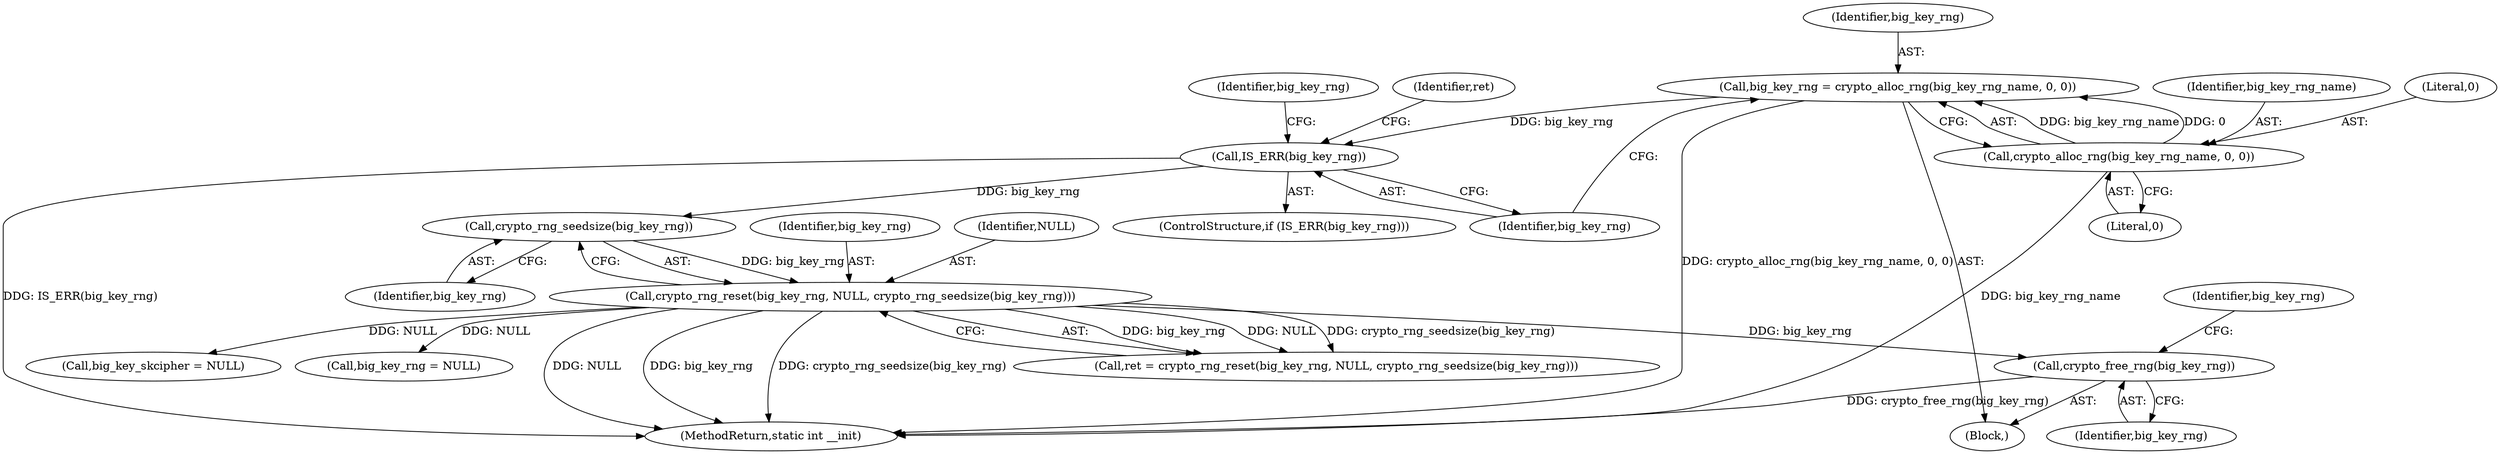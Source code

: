 digraph "1_linux_7df3e59c3d1df4f87fe874c7956ef7a3d2f4d5fb@API" {
"1000158" [label="(Call,crypto_free_rng(big_key_rng))"];
"1000129" [label="(Call,crypto_rng_reset(big_key_rng, NULL, crypto_rng_seedsize(big_key_rng)))"];
"1000132" [label="(Call,crypto_rng_seedsize(big_key_rng))"];
"1000118" [label="(Call,IS_ERR(big_key_rng))"];
"1000111" [label="(Call,big_key_rng = crypto_alloc_rng(big_key_rng_name, 0, 0))"];
"1000113" [label="(Call,crypto_alloc_rng(big_key_rng_name, 0, 0))"];
"1000133" [label="(Identifier,big_key_rng)"];
"1000116" [label="(Literal,0)"];
"1000161" [label="(Identifier,big_key_rng)"];
"1000114" [label="(Identifier,big_key_rng_name)"];
"1000128" [label="(Identifier,ret)"];
"1000118" [label="(Call,IS_ERR(big_key_rng))"];
"1000115" [label="(Literal,0)"];
"1000119" [label="(Identifier,big_key_rng)"];
"1000159" [label="(Identifier,big_key_rng)"];
"1000105" [label="(Block,)"];
"1000129" [label="(Call,crypto_rng_reset(big_key_rng, NULL, crypto_rng_seedsize(big_key_rng)))"];
"1000127" [label="(Call,ret = crypto_rng_reset(big_key_rng, NULL, crypto_rng_seedsize(big_key_rng)))"];
"1000130" [label="(Identifier,big_key_rng)"];
"1000117" [label="(ControlStructure,if (IS_ERR(big_key_rng)))"];
"1000112" [label="(Identifier,big_key_rng)"];
"1000111" [label="(Call,big_key_rng = crypto_alloc_rng(big_key_rng_name, 0, 0))"];
"1000158" [label="(Call,crypto_free_rng(big_key_rng))"];
"1000113" [label="(Call,crypto_alloc_rng(big_key_rng_name, 0, 0))"];
"1000132" [label="(Call,crypto_rng_seedsize(big_key_rng))"];
"1000122" [label="(Identifier,big_key_rng)"];
"1000147" [label="(Call,big_key_skcipher = NULL)"];
"1000160" [label="(Call,big_key_rng = NULL)"];
"1000131" [label="(Identifier,NULL)"];
"1000165" [label="(MethodReturn,static int __init)"];
"1000158" -> "1000105"  [label="AST: "];
"1000158" -> "1000159"  [label="CFG: "];
"1000159" -> "1000158"  [label="AST: "];
"1000161" -> "1000158"  [label="CFG: "];
"1000158" -> "1000165"  [label="DDG: crypto_free_rng(big_key_rng)"];
"1000129" -> "1000158"  [label="DDG: big_key_rng"];
"1000129" -> "1000127"  [label="AST: "];
"1000129" -> "1000132"  [label="CFG: "];
"1000130" -> "1000129"  [label="AST: "];
"1000131" -> "1000129"  [label="AST: "];
"1000132" -> "1000129"  [label="AST: "];
"1000127" -> "1000129"  [label="CFG: "];
"1000129" -> "1000165"  [label="DDG: NULL"];
"1000129" -> "1000165"  [label="DDG: big_key_rng"];
"1000129" -> "1000165"  [label="DDG: crypto_rng_seedsize(big_key_rng)"];
"1000129" -> "1000127"  [label="DDG: big_key_rng"];
"1000129" -> "1000127"  [label="DDG: NULL"];
"1000129" -> "1000127"  [label="DDG: crypto_rng_seedsize(big_key_rng)"];
"1000132" -> "1000129"  [label="DDG: big_key_rng"];
"1000129" -> "1000147"  [label="DDG: NULL"];
"1000129" -> "1000160"  [label="DDG: NULL"];
"1000132" -> "1000133"  [label="CFG: "];
"1000133" -> "1000132"  [label="AST: "];
"1000118" -> "1000132"  [label="DDG: big_key_rng"];
"1000118" -> "1000117"  [label="AST: "];
"1000118" -> "1000119"  [label="CFG: "];
"1000119" -> "1000118"  [label="AST: "];
"1000122" -> "1000118"  [label="CFG: "];
"1000128" -> "1000118"  [label="CFG: "];
"1000118" -> "1000165"  [label="DDG: IS_ERR(big_key_rng)"];
"1000111" -> "1000118"  [label="DDG: big_key_rng"];
"1000111" -> "1000105"  [label="AST: "];
"1000111" -> "1000113"  [label="CFG: "];
"1000112" -> "1000111"  [label="AST: "];
"1000113" -> "1000111"  [label="AST: "];
"1000119" -> "1000111"  [label="CFG: "];
"1000111" -> "1000165"  [label="DDG: crypto_alloc_rng(big_key_rng_name, 0, 0)"];
"1000113" -> "1000111"  [label="DDG: big_key_rng_name"];
"1000113" -> "1000111"  [label="DDG: 0"];
"1000113" -> "1000116"  [label="CFG: "];
"1000114" -> "1000113"  [label="AST: "];
"1000115" -> "1000113"  [label="AST: "];
"1000116" -> "1000113"  [label="AST: "];
"1000113" -> "1000165"  [label="DDG: big_key_rng_name"];
}
